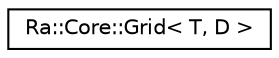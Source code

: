 digraph "Graphical Class Hierarchy"
{
 // INTERACTIVE_SVG=YES
 // LATEX_PDF_SIZE
  edge [fontname="Helvetica",fontsize="10",labelfontname="Helvetica",labelfontsize="10"];
  node [fontname="Helvetica",fontsize="10",shape=record];
  rankdir="LR";
  Node0 [label="Ra::Core::Grid\< T, D \>",height=0.2,width=0.4,color="black", fillcolor="white", style="filled",URL="$classRa_1_1Core_1_1Grid.html",tooltip=" "];
}
